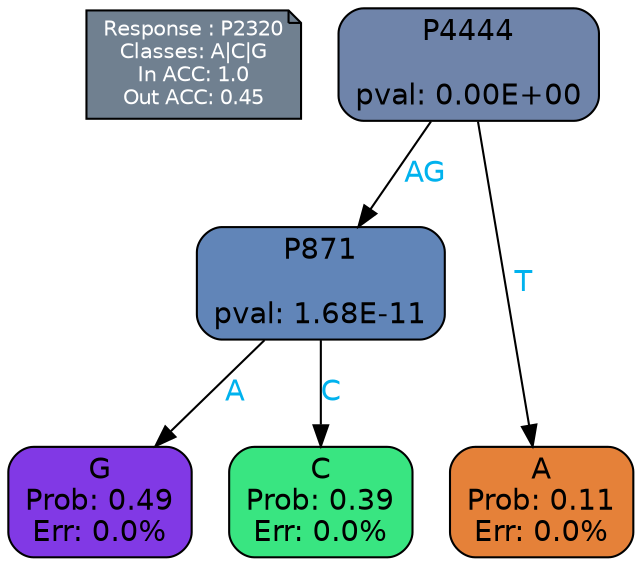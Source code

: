 digraph Tree {
node [shape=box, style="filled, rounded", color="black", fontname=helvetica] ;
graph [ranksep=equally, splines=polylines, bgcolor=transparent, dpi=600] ;
edge [fontname=helvetica] ;
LEGEND [label="Response : P2320
Classes: A|C|G
In ACC: 1.0
Out ACC: 0.45
",shape=note,align=left,style=filled,fillcolor="slategray",fontcolor="white",fontsize=10];1 [label="P4444

pval: 0.00E+00", fillcolor="#6f84aa"] ;
2 [label="P871

pval: 1.68E-11", fillcolor="#6185b8"] ;
3 [label="G
Prob: 0.49
Err: 0.0%", fillcolor="#8139e5"] ;
4 [label="C
Prob: 0.39
Err: 0.0%", fillcolor="#39e581"] ;
5 [label="A
Prob: 0.11
Err: 0.0%", fillcolor="#e58139"] ;
1 -> 2 [label="AG",fontcolor=deepskyblue2] ;
1 -> 5 [label="T",fontcolor=deepskyblue2] ;
2 -> 3 [label="A",fontcolor=deepskyblue2] ;
2 -> 4 [label="C",fontcolor=deepskyblue2] ;
{rank = same; 3;4;5;}{rank = same; LEGEND;1;}}